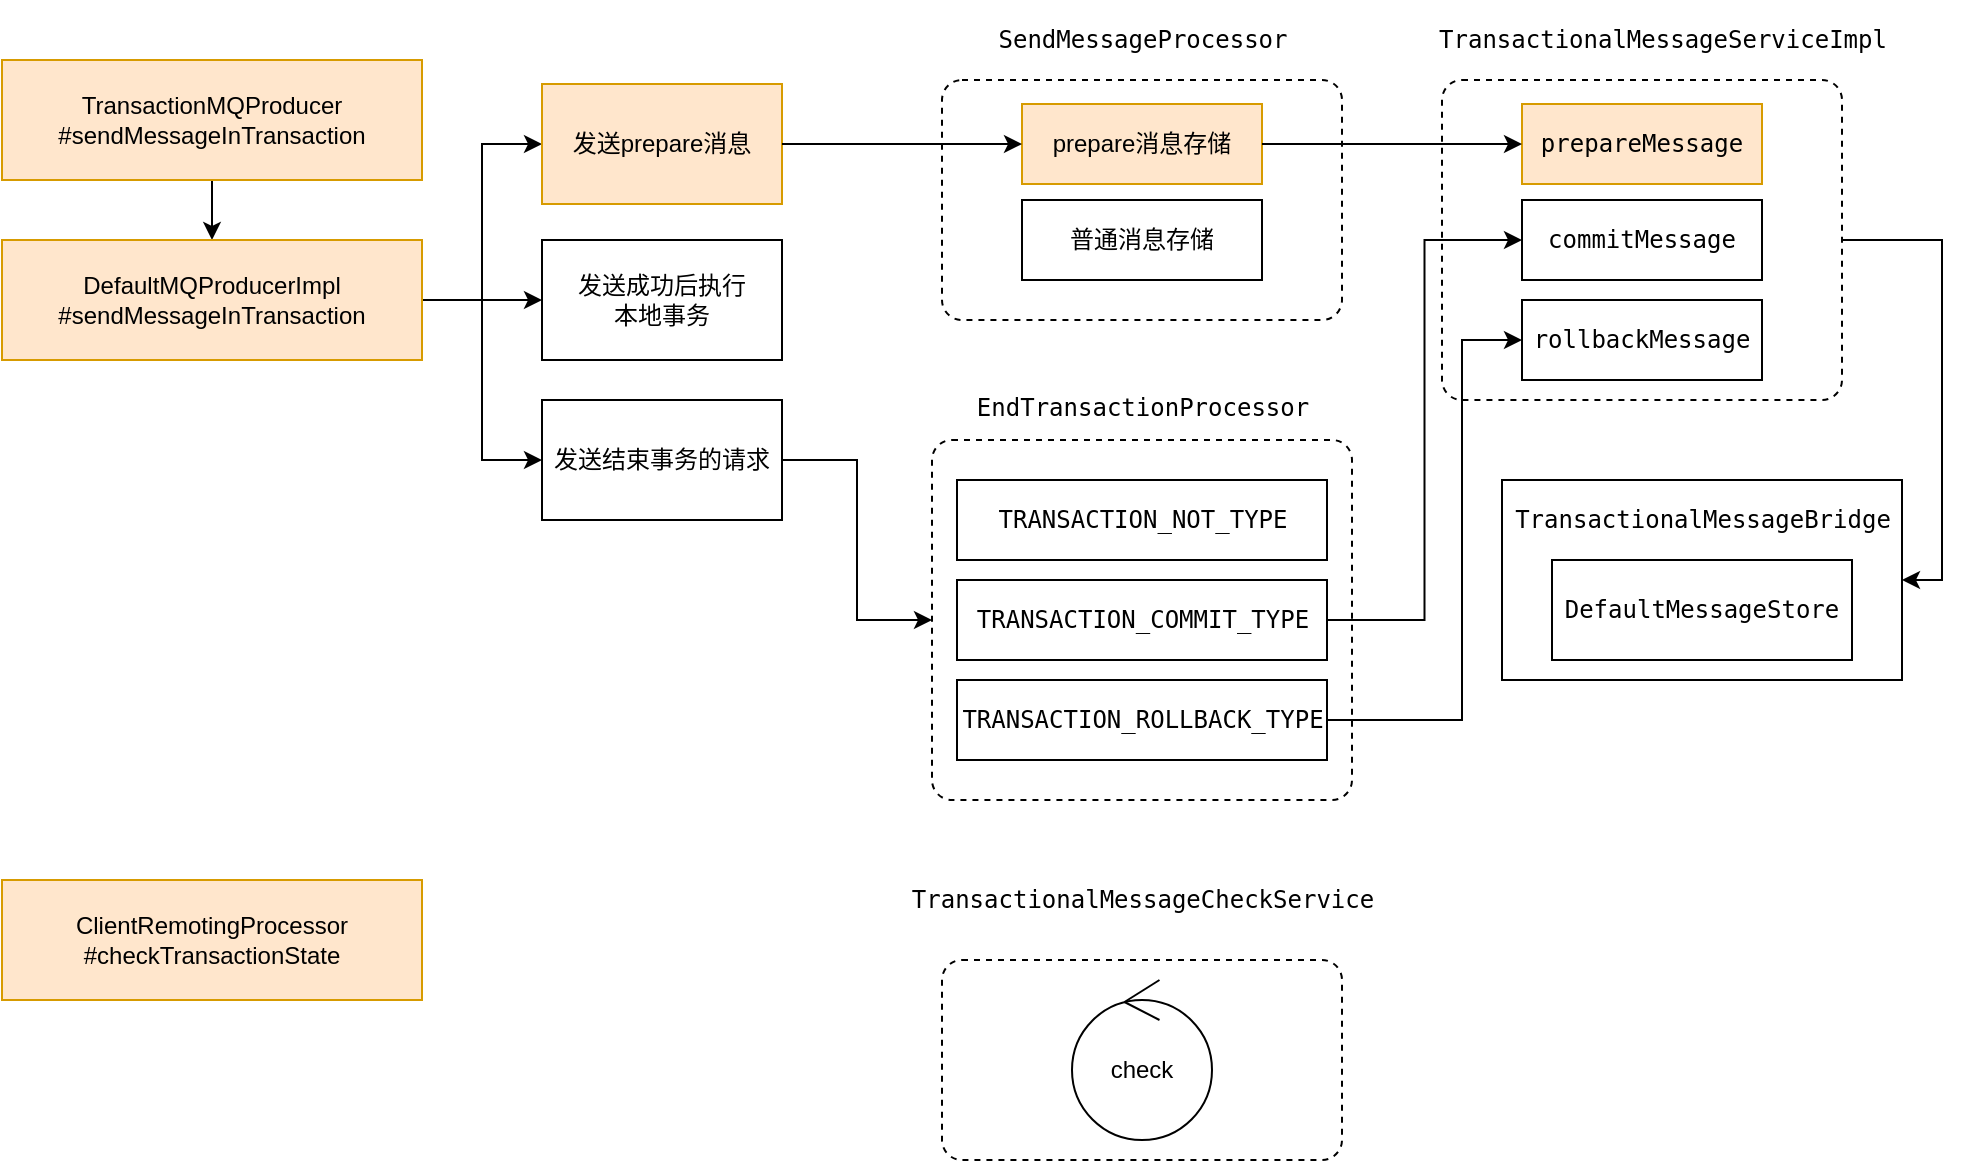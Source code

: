 <mxfile version="15.7.0" type="github">
  <diagram id="2E-LtHal8WjOzLzMyE7q" name="Page-1">
    <mxGraphModel dx="946" dy="536" grid="1" gridSize="10" guides="1" tooltips="1" connect="1" arrows="1" fold="1" page="1" pageScale="1" pageWidth="827" pageHeight="1169" math="0" shadow="0">
      <root>
        <mxCell id="0" />
        <mxCell id="1" parent="0" />
        <mxCell id="Fik6nefxO_mn1XnIjBR2-26" value="" style="rounded=0;whiteSpace=wrap;html=1;" vertex="1" parent="1">
          <mxGeometry x="860" y="310" width="200" height="100" as="geometry" />
        </mxCell>
        <mxCell id="Fik6nefxO_mn1XnIjBR2-21" value="" style="edgeStyle=orthogonalEdgeStyle;rounded=0;orthogonalLoop=1;jettySize=auto;html=1;" edge="1" parent="1" source="Fik6nefxO_mn1XnIjBR2-1" target="Fik6nefxO_mn1XnIjBR2-2">
          <mxGeometry relative="1" as="geometry" />
        </mxCell>
        <mxCell id="Fik6nefxO_mn1XnIjBR2-1" value="TransactionMQProducer&lt;br&gt;#sendMessageInTransaction" style="rounded=0;whiteSpace=wrap;html=1;fillColor=#ffe6cc;strokeColor=#d79b00;" vertex="1" parent="1">
          <mxGeometry x="110" y="100" width="210" height="60" as="geometry" />
        </mxCell>
        <mxCell id="Fik6nefxO_mn1XnIjBR2-33" style="edgeStyle=orthogonalEdgeStyle;rounded=0;orthogonalLoop=1;jettySize=auto;html=1;exitX=1;exitY=0.5;exitDx=0;exitDy=0;entryX=0;entryY=0.5;entryDx=0;entryDy=0;" edge="1" parent="1" source="Fik6nefxO_mn1XnIjBR2-2" target="Fik6nefxO_mn1XnIjBR2-3">
          <mxGeometry relative="1" as="geometry" />
        </mxCell>
        <mxCell id="Fik6nefxO_mn1XnIjBR2-34" style="edgeStyle=orthogonalEdgeStyle;rounded=0;orthogonalLoop=1;jettySize=auto;html=1;exitX=1;exitY=0.5;exitDx=0;exitDy=0;entryX=0;entryY=0.5;entryDx=0;entryDy=0;" edge="1" parent="1" source="Fik6nefxO_mn1XnIjBR2-2" target="Fik6nefxO_mn1XnIjBR2-4">
          <mxGeometry relative="1" as="geometry" />
        </mxCell>
        <mxCell id="Fik6nefxO_mn1XnIjBR2-35" style="edgeStyle=orthogonalEdgeStyle;rounded=0;orthogonalLoop=1;jettySize=auto;html=1;exitX=1;exitY=0.5;exitDx=0;exitDy=0;entryX=0;entryY=0.5;entryDx=0;entryDy=0;" edge="1" parent="1" source="Fik6nefxO_mn1XnIjBR2-2" target="Fik6nefxO_mn1XnIjBR2-5">
          <mxGeometry relative="1" as="geometry" />
        </mxCell>
        <mxCell id="Fik6nefxO_mn1XnIjBR2-2" value="DefaultMQProducerImpl&lt;br&gt;#sendMessageInTransaction" style="rounded=0;whiteSpace=wrap;html=1;fillColor=#ffe6cc;strokeColor=#d79b00;" vertex="1" parent="1">
          <mxGeometry x="110" y="190" width="210" height="60" as="geometry" />
        </mxCell>
        <mxCell id="Fik6nefxO_mn1XnIjBR2-3" value="发送prepare消息" style="rounded=0;whiteSpace=wrap;html=1;fillColor=#ffe6cc;strokeColor=#d79b00;" vertex="1" parent="1">
          <mxGeometry x="380" y="112" width="120" height="60" as="geometry" />
        </mxCell>
        <mxCell id="Fik6nefxO_mn1XnIjBR2-4" value="发送成功后执行&lt;br&gt;本地事务" style="rounded=0;whiteSpace=wrap;html=1;" vertex="1" parent="1">
          <mxGeometry x="380" y="190" width="120" height="60" as="geometry" />
        </mxCell>
        <mxCell id="Fik6nefxO_mn1XnIjBR2-39" style="edgeStyle=orthogonalEdgeStyle;rounded=0;orthogonalLoop=1;jettySize=auto;html=1;exitX=1;exitY=0.5;exitDx=0;exitDy=0;entryX=0;entryY=0.5;entryDx=0;entryDy=0;" edge="1" parent="1" source="Fik6nefxO_mn1XnIjBR2-5" target="Fik6nefxO_mn1XnIjBR2-15">
          <mxGeometry relative="1" as="geometry" />
        </mxCell>
        <mxCell id="Fik6nefxO_mn1XnIjBR2-5" value="发送结束事务的请求" style="rounded=0;whiteSpace=wrap;html=1;" vertex="1" parent="1">
          <mxGeometry x="380" y="270" width="120" height="60" as="geometry" />
        </mxCell>
        <mxCell id="Fik6nefxO_mn1XnIjBR2-6" value="" style="html=1;align=center;verticalAlign=top;rounded=1;absoluteArcSize=1;arcSize=20;dashed=1;" vertex="1" parent="1">
          <mxGeometry x="580" y="110" width="200" height="120" as="geometry" />
        </mxCell>
        <mxCell id="Fik6nefxO_mn1XnIjBR2-7" value="&lt;pre&gt;SendMessageProcessor&lt;/pre&gt;" style="text;html=1;align=center;verticalAlign=middle;resizable=0;points=[];autosize=1;strokeColor=none;fillColor=none;" vertex="1" parent="1">
          <mxGeometry x="600" y="70" width="160" height="40" as="geometry" />
        </mxCell>
        <mxCell id="Fik6nefxO_mn1XnIjBR2-8" value="prepare消息存储" style="rounded=0;whiteSpace=wrap;html=1;fillColor=#ffe6cc;strokeColor=#d79b00;" vertex="1" parent="1">
          <mxGeometry x="620" y="122" width="120" height="40" as="geometry" />
        </mxCell>
        <mxCell id="Fik6nefxO_mn1XnIjBR2-9" value="普通消息存储" style="rounded=0;whiteSpace=wrap;html=1;" vertex="1" parent="1">
          <mxGeometry x="620" y="170" width="120" height="40" as="geometry" />
        </mxCell>
        <mxCell id="Fik6nefxO_mn1XnIjBR2-10" value="&lt;pre&gt;TransactionalMessageServiceImpl&lt;/pre&gt;" style="text;html=1;align=center;verticalAlign=middle;resizable=0;points=[];autosize=1;strokeColor=none;fillColor=none;" vertex="1" parent="1">
          <mxGeometry x="820" y="70" width="240" height="40" as="geometry" />
        </mxCell>
        <mxCell id="Fik6nefxO_mn1XnIjBR2-32" style="edgeStyle=orthogonalEdgeStyle;rounded=0;orthogonalLoop=1;jettySize=auto;html=1;exitX=1;exitY=0.5;exitDx=0;exitDy=0;entryX=1;entryY=0.5;entryDx=0;entryDy=0;" edge="1" parent="1" source="Fik6nefxO_mn1XnIjBR2-11" target="Fik6nefxO_mn1XnIjBR2-26">
          <mxGeometry relative="1" as="geometry" />
        </mxCell>
        <mxCell id="Fik6nefxO_mn1XnIjBR2-11" value="" style="html=1;align=center;verticalAlign=top;rounded=1;absoluteArcSize=1;arcSize=20;dashed=1;" vertex="1" parent="1">
          <mxGeometry x="830" y="110" width="200" height="160" as="geometry" />
        </mxCell>
        <mxCell id="Fik6nefxO_mn1XnIjBR2-12" value="&lt;pre&gt;prepareMessage&lt;/pre&gt;" style="rounded=0;whiteSpace=wrap;html=1;fillColor=#ffe6cc;strokeColor=#d79b00;" vertex="1" parent="1">
          <mxGeometry x="870" y="122" width="120" height="40" as="geometry" />
        </mxCell>
        <mxCell id="Fik6nefxO_mn1XnIjBR2-13" value="&lt;pre&gt;commitMessage&lt;/pre&gt;" style="rounded=0;whiteSpace=wrap;html=1;" vertex="1" parent="1">
          <mxGeometry x="870" y="170" width="120" height="40" as="geometry" />
        </mxCell>
        <mxCell id="Fik6nefxO_mn1XnIjBR2-14" value="&lt;pre&gt;&lt;pre&gt;rollbackMessage&lt;/pre&gt;&lt;/pre&gt;" style="rounded=0;whiteSpace=wrap;html=1;" vertex="1" parent="1">
          <mxGeometry x="870" y="220" width="120" height="40" as="geometry" />
        </mxCell>
        <mxCell id="Fik6nefxO_mn1XnIjBR2-15" value="" style="html=1;align=center;verticalAlign=top;rounded=1;absoluteArcSize=1;arcSize=20;dashed=1;" vertex="1" parent="1">
          <mxGeometry x="575" y="290" width="210" height="180" as="geometry" />
        </mxCell>
        <mxCell id="Fik6nefxO_mn1XnIjBR2-16" value="&lt;pre&gt;&lt;pre&gt;EndTransactionProcessor&lt;/pre&gt;&lt;/pre&gt;" style="text;html=1;align=center;verticalAlign=middle;resizable=0;points=[];autosize=1;strokeColor=none;fillColor=none;" vertex="1" parent="1">
          <mxGeometry x="590" y="254" width="180" height="40" as="geometry" />
        </mxCell>
        <mxCell id="Fik6nefxO_mn1XnIjBR2-17" value="&lt;pre&gt;TRANSACTION_NOT_TYPE&lt;/pre&gt;" style="rounded=0;whiteSpace=wrap;html=1;" vertex="1" parent="1">
          <mxGeometry x="587.5" y="310" width="185" height="40" as="geometry" />
        </mxCell>
        <mxCell id="Fik6nefxO_mn1XnIjBR2-22" style="edgeStyle=orthogonalEdgeStyle;rounded=0;orthogonalLoop=1;jettySize=auto;html=1;exitX=1;exitY=0.5;exitDx=0;exitDy=0;entryX=0;entryY=0.5;entryDx=0;entryDy=0;" edge="1" parent="1" source="Fik6nefxO_mn1XnIjBR2-19" target="Fik6nefxO_mn1XnIjBR2-13">
          <mxGeometry relative="1" as="geometry" />
        </mxCell>
        <mxCell id="Fik6nefxO_mn1XnIjBR2-19" value="&lt;pre&gt;&lt;pre&gt;TRANSACTION_COMMIT_TYPE&lt;/pre&gt;&lt;/pre&gt;" style="rounded=0;whiteSpace=wrap;html=1;" vertex="1" parent="1">
          <mxGeometry x="587.5" y="360" width="185" height="40" as="geometry" />
        </mxCell>
        <mxCell id="Fik6nefxO_mn1XnIjBR2-23" style="edgeStyle=orthogonalEdgeStyle;rounded=0;orthogonalLoop=1;jettySize=auto;html=1;exitX=1;exitY=0.5;exitDx=0;exitDy=0;entryX=0;entryY=0.5;entryDx=0;entryDy=0;" edge="1" parent="1" source="Fik6nefxO_mn1XnIjBR2-20" target="Fik6nefxO_mn1XnIjBR2-14">
          <mxGeometry relative="1" as="geometry">
            <Array as="points">
              <mxPoint x="840" y="430" />
              <mxPoint x="840" y="240" />
            </Array>
          </mxGeometry>
        </mxCell>
        <mxCell id="Fik6nefxO_mn1XnIjBR2-20" value="&lt;pre&gt;&lt;pre&gt;&lt;pre&gt;TRANSACTION_ROLLBACK_TYPE&lt;/pre&gt;&lt;/pre&gt;&lt;/pre&gt;" style="rounded=0;whiteSpace=wrap;html=1;" vertex="1" parent="1">
          <mxGeometry x="587.5" y="410" width="185" height="40" as="geometry" />
        </mxCell>
        <mxCell id="Fik6nefxO_mn1XnIjBR2-24" value="&lt;pre&gt;DefaultMessageStore&lt;/pre&gt;" style="rounded=0;whiteSpace=wrap;html=1;" vertex="1" parent="1">
          <mxGeometry x="885" y="350" width="150" height="50" as="geometry" />
        </mxCell>
        <mxCell id="Fik6nefxO_mn1XnIjBR2-31" value="&lt;pre&gt;TransactionalMessageBridge&lt;/pre&gt;" style="text;html=1;align=center;verticalAlign=middle;resizable=0;points=[];autosize=1;strokeColor=none;fillColor=none;" vertex="1" parent="1">
          <mxGeometry x="860" y="310" width="200" height="40" as="geometry" />
        </mxCell>
        <mxCell id="Fik6nefxO_mn1XnIjBR2-36" style="edgeStyle=orthogonalEdgeStyle;rounded=0;orthogonalLoop=1;jettySize=auto;html=1;exitX=1;exitY=0.5;exitDx=0;exitDy=0;entryX=0;entryY=0.5;entryDx=0;entryDy=0;" edge="1" parent="1" source="Fik6nefxO_mn1XnIjBR2-3" target="Fik6nefxO_mn1XnIjBR2-8">
          <mxGeometry relative="1" as="geometry" />
        </mxCell>
        <mxCell id="Fik6nefxO_mn1XnIjBR2-38" style="edgeStyle=orthogonalEdgeStyle;rounded=0;orthogonalLoop=1;jettySize=auto;html=1;exitX=1;exitY=0.5;exitDx=0;exitDy=0;entryX=0;entryY=0.5;entryDx=0;entryDy=0;" edge="1" parent="1" source="Fik6nefxO_mn1XnIjBR2-8" target="Fik6nefxO_mn1XnIjBR2-12">
          <mxGeometry relative="1" as="geometry" />
        </mxCell>
        <mxCell id="Fik6nefxO_mn1XnIjBR2-41" value="" style="html=1;align=center;verticalAlign=top;rounded=1;absoluteArcSize=1;arcSize=20;dashed=1;" vertex="1" parent="1">
          <mxGeometry x="580" y="550" width="200" height="100" as="geometry" />
        </mxCell>
        <mxCell id="Fik6nefxO_mn1XnIjBR2-42" value="&lt;pre&gt;TransactionalMessageCheckService&lt;/pre&gt;" style="text;html=1;align=center;verticalAlign=middle;resizable=0;points=[];autosize=1;strokeColor=none;fillColor=none;" vertex="1" parent="1">
          <mxGeometry x="555" y="500" width="250" height="40" as="geometry" />
        </mxCell>
        <mxCell id="Fik6nefxO_mn1XnIjBR2-43" value="check" style="ellipse;shape=umlControl;whiteSpace=wrap;html=1;" vertex="1" parent="1">
          <mxGeometry x="645" y="560" width="70" height="80" as="geometry" />
        </mxCell>
        <mxCell id="Fik6nefxO_mn1XnIjBR2-46" value="&lt;span&gt;ClientRemotingProcessor&lt;/span&gt;&lt;br&gt;&lt;span&gt;#checkTransactionState&lt;/span&gt;" style="rounded=0;whiteSpace=wrap;html=1;fillColor=#ffe6cc;strokeColor=#d79b00;" vertex="1" parent="1">
          <mxGeometry x="110" y="510" width="210" height="60" as="geometry" />
        </mxCell>
      </root>
    </mxGraphModel>
  </diagram>
</mxfile>
